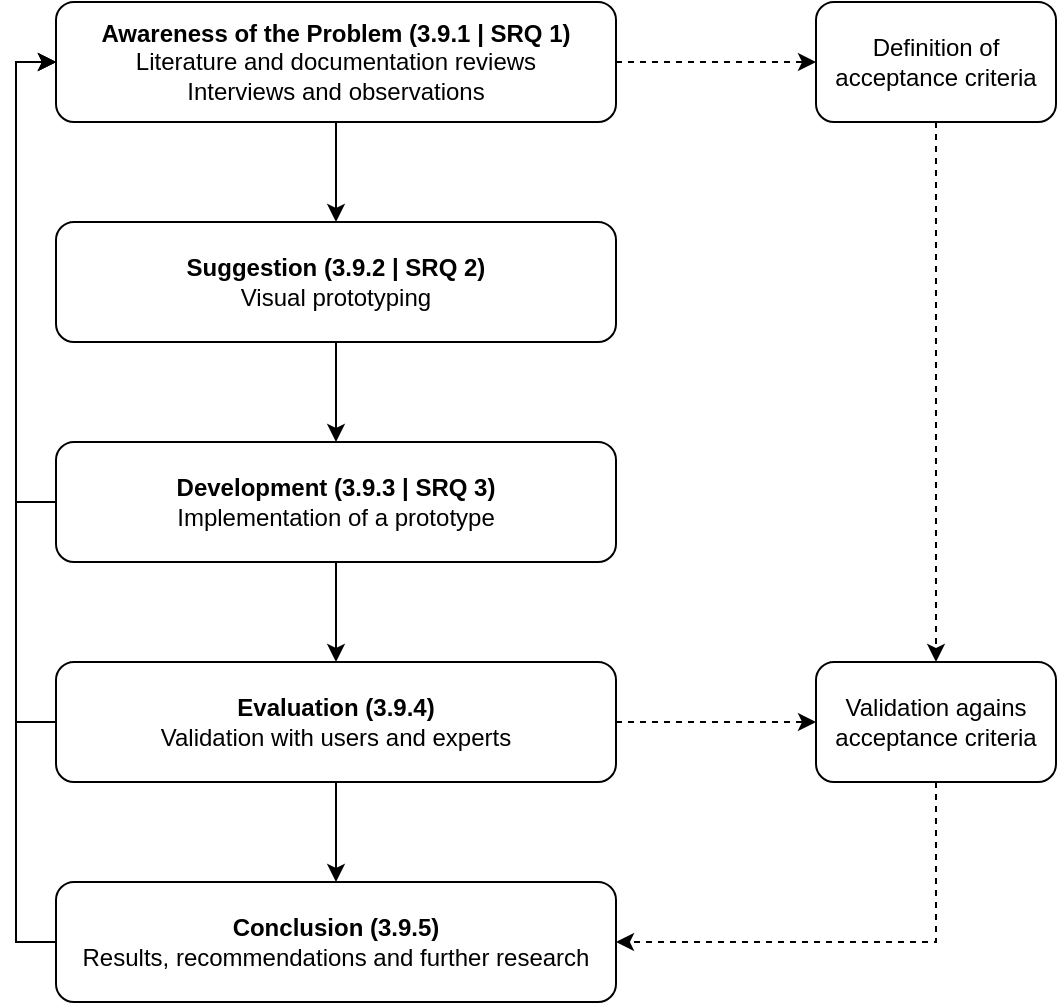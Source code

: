<mxfile version="20.0.1" type="device"><diagram id="Zn02uf3tz91noWa0UCpC" name="Page-1"><mxGraphModel dx="1422" dy="817" grid="1" gridSize="10" guides="1" tooltips="1" connect="1" arrows="1" fold="1" page="1" pageScale="1" pageWidth="827" pageHeight="1169" math="0" shadow="0"><root><mxCell id="0"/><mxCell id="1" parent="0"/><mxCell id="phNMoFMZHHhmGIjUDR2S-7" value="" style="edgeStyle=orthogonalEdgeStyle;rounded=0;orthogonalLoop=1;jettySize=auto;html=1;" edge="1" parent="1" source="phNMoFMZHHhmGIjUDR2S-1" target="phNMoFMZHHhmGIjUDR2S-2"><mxGeometry relative="1" as="geometry"/></mxCell><mxCell id="phNMoFMZHHhmGIjUDR2S-15" value="" style="edgeStyle=orthogonalEdgeStyle;rounded=0;orthogonalLoop=1;jettySize=auto;html=1;dashed=1;" edge="1" parent="1" source="phNMoFMZHHhmGIjUDR2S-1" target="phNMoFMZHHhmGIjUDR2S-14"><mxGeometry relative="1" as="geometry"/></mxCell><mxCell id="phNMoFMZHHhmGIjUDR2S-1" value="&lt;b&gt;Awareness of the Problem (3.9.1 | SRQ 1)&lt;br&gt;&lt;/b&gt;Literature and documentation reviews&lt;br&gt;Interviews and observations" style="rounded=1;whiteSpace=wrap;html=1;" vertex="1" parent="1"><mxGeometry x="120" y="160" width="280" height="60" as="geometry"/></mxCell><mxCell id="phNMoFMZHHhmGIjUDR2S-8" value="" style="edgeStyle=orthogonalEdgeStyle;rounded=0;orthogonalLoop=1;jettySize=auto;html=1;" edge="1" parent="1" source="phNMoFMZHHhmGIjUDR2S-2" target="phNMoFMZHHhmGIjUDR2S-3"><mxGeometry relative="1" as="geometry"/></mxCell><mxCell id="phNMoFMZHHhmGIjUDR2S-2" value="&lt;b&gt;Suggestion (3.9.2 | SRQ 2)&lt;/b&gt;&lt;br&gt;Visual prototyping" style="rounded=1;whiteSpace=wrap;html=1;" vertex="1" parent="1"><mxGeometry x="120" y="270" width="280" height="60" as="geometry"/></mxCell><mxCell id="phNMoFMZHHhmGIjUDR2S-9" value="" style="edgeStyle=orthogonalEdgeStyle;rounded=0;orthogonalLoop=1;jettySize=auto;html=1;" edge="1" parent="1" source="phNMoFMZHHhmGIjUDR2S-3" target="phNMoFMZHHhmGIjUDR2S-4"><mxGeometry relative="1" as="geometry"/></mxCell><mxCell id="phNMoFMZHHhmGIjUDR2S-11" style="edgeStyle=orthogonalEdgeStyle;rounded=0;orthogonalLoop=1;jettySize=auto;html=1;entryX=0;entryY=0.5;entryDx=0;entryDy=0;" edge="1" parent="1" source="phNMoFMZHHhmGIjUDR2S-3" target="phNMoFMZHHhmGIjUDR2S-1"><mxGeometry relative="1" as="geometry"><Array as="points"><mxPoint x="100" y="410"/><mxPoint x="100" y="190"/></Array></mxGeometry></mxCell><mxCell id="phNMoFMZHHhmGIjUDR2S-3" value="&lt;b&gt;Development (3.9.3 | SRQ 3)&lt;/b&gt;&lt;br&gt;Implementation of a prototype" style="rounded=1;whiteSpace=wrap;html=1;" vertex="1" parent="1"><mxGeometry x="120" y="380" width="280" height="60" as="geometry"/></mxCell><mxCell id="phNMoFMZHHhmGIjUDR2S-10" value="" style="edgeStyle=orthogonalEdgeStyle;rounded=0;orthogonalLoop=1;jettySize=auto;html=1;" edge="1" parent="1" source="phNMoFMZHHhmGIjUDR2S-4" target="phNMoFMZHHhmGIjUDR2S-6"><mxGeometry relative="1" as="geometry"/></mxCell><mxCell id="phNMoFMZHHhmGIjUDR2S-12" style="edgeStyle=orthogonalEdgeStyle;rounded=0;orthogonalLoop=1;jettySize=auto;html=1;" edge="1" parent="1" source="phNMoFMZHHhmGIjUDR2S-4"><mxGeometry relative="1" as="geometry"><mxPoint x="120" y="190" as="targetPoint"/><Array as="points"><mxPoint x="100" y="520"/><mxPoint x="100" y="190"/></Array></mxGeometry></mxCell><mxCell id="phNMoFMZHHhmGIjUDR2S-18" style="edgeStyle=orthogonalEdgeStyle;rounded=0;orthogonalLoop=1;jettySize=auto;html=1;entryX=0;entryY=0.5;entryDx=0;entryDy=0;dashed=1;" edge="1" parent="1" source="phNMoFMZHHhmGIjUDR2S-4" target="phNMoFMZHHhmGIjUDR2S-16"><mxGeometry relative="1" as="geometry"/></mxCell><mxCell id="phNMoFMZHHhmGIjUDR2S-4" value="&lt;b&gt;Evaluation (3.9.4)&lt;/b&gt;&lt;br&gt;Validation with users and experts" style="rounded=1;whiteSpace=wrap;html=1;" vertex="1" parent="1"><mxGeometry x="120" y="490" width="280" height="60" as="geometry"/></mxCell><mxCell id="phNMoFMZHHhmGIjUDR2S-13" style="edgeStyle=orthogonalEdgeStyle;rounded=0;orthogonalLoop=1;jettySize=auto;html=1;entryX=0;entryY=0.5;entryDx=0;entryDy=0;" edge="1" parent="1" source="phNMoFMZHHhmGIjUDR2S-6" target="phNMoFMZHHhmGIjUDR2S-1"><mxGeometry relative="1" as="geometry"><Array as="points"><mxPoint x="100" y="630"/><mxPoint x="100" y="190"/></Array></mxGeometry></mxCell><mxCell id="phNMoFMZHHhmGIjUDR2S-6" value="&lt;b&gt;Conclusion (3.9.5)&lt;/b&gt;&lt;br&gt;Results, recommendations and further research" style="rounded=1;whiteSpace=wrap;html=1;" vertex="1" parent="1"><mxGeometry x="120" y="600" width="280" height="60" as="geometry"/></mxCell><mxCell id="phNMoFMZHHhmGIjUDR2S-17" style="edgeStyle=orthogonalEdgeStyle;rounded=0;orthogonalLoop=1;jettySize=auto;html=1;entryX=0.5;entryY=0;entryDx=0;entryDy=0;dashed=1;" edge="1" parent="1" source="phNMoFMZHHhmGIjUDR2S-14" target="phNMoFMZHHhmGIjUDR2S-16"><mxGeometry relative="1" as="geometry"/></mxCell><mxCell id="phNMoFMZHHhmGIjUDR2S-14" value="Definition of acceptance criteria" style="rounded=1;whiteSpace=wrap;html=1;" vertex="1" parent="1"><mxGeometry x="500" y="160" width="120" height="60" as="geometry"/></mxCell><mxCell id="phNMoFMZHHhmGIjUDR2S-19" style="edgeStyle=orthogonalEdgeStyle;rounded=0;orthogonalLoop=1;jettySize=auto;html=1;entryX=1;entryY=0.5;entryDx=0;entryDy=0;dashed=1;" edge="1" parent="1" source="phNMoFMZHHhmGIjUDR2S-16" target="phNMoFMZHHhmGIjUDR2S-6"><mxGeometry relative="1" as="geometry"><Array as="points"><mxPoint x="560" y="630"/></Array></mxGeometry></mxCell><mxCell id="phNMoFMZHHhmGIjUDR2S-16" value="Validation agains acceptance criteria" style="rounded=1;whiteSpace=wrap;html=1;" vertex="1" parent="1"><mxGeometry x="500" y="490" width="120" height="60" as="geometry"/></mxCell></root></mxGraphModel></diagram></mxfile>